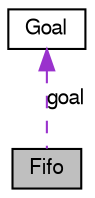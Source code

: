 digraph G
{
  edge [fontname="FreeSans",fontsize="10",labelfontname="FreeSans",labelfontsize="10"];
  node [fontname="FreeSans",fontsize="10",shape=record];
  Node1 [label="Fifo",height=0.2,width=0.4,color="black", fillcolor="grey75", style="filled" fontcolor="black"];
  Node2 -> Node1 [dir=back,color="darkorchid3",fontsize="10",style="dashed",label="goal",fontname="FreeSans"];
  Node2 [label="Goal",height=0.2,width=0.4,color="black", fillcolor="white", style="filled",URL="$struct_goal.html"];
}
